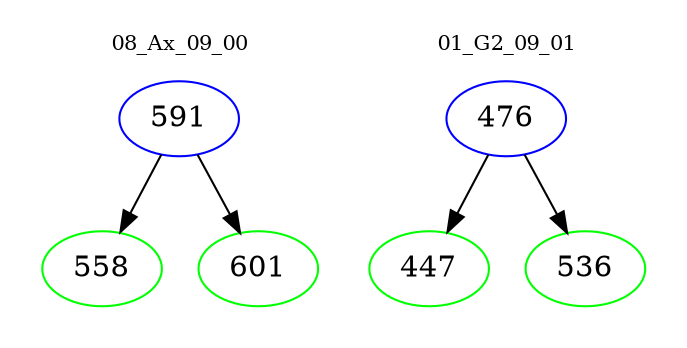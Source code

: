 digraph{
subgraph cluster_0 {
color = white
label = "08_Ax_09_00";
fontsize=10;
T0_591 [label="591", color="blue"]
T0_591 -> T0_558 [color="black"]
T0_558 [label="558", color="green"]
T0_591 -> T0_601 [color="black"]
T0_601 [label="601", color="green"]
}
subgraph cluster_1 {
color = white
label = "01_G2_09_01";
fontsize=10;
T1_476 [label="476", color="blue"]
T1_476 -> T1_447 [color="black"]
T1_447 [label="447", color="green"]
T1_476 -> T1_536 [color="black"]
T1_536 [label="536", color="green"]
}
}
